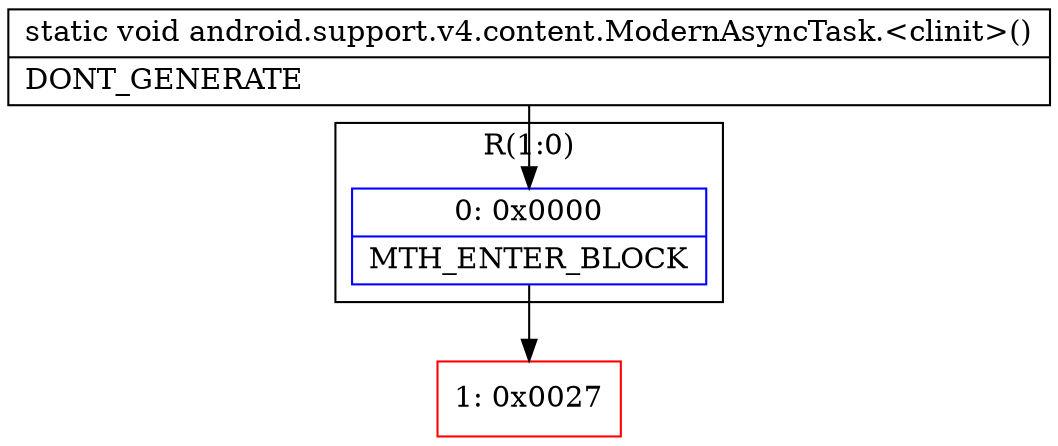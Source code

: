 digraph "CFG forandroid.support.v4.content.ModernAsyncTask.\<clinit\>()V" {
subgraph cluster_Region_2115157234 {
label = "R(1:0)";
node [shape=record,color=blue];
Node_0 [shape=record,label="{0\:\ 0x0000|MTH_ENTER_BLOCK\l}"];
}
Node_1 [shape=record,color=red,label="{1\:\ 0x0027}"];
MethodNode[shape=record,label="{static void android.support.v4.content.ModernAsyncTask.\<clinit\>()  | DONT_GENERATE\l}"];
MethodNode -> Node_0;
Node_0 -> Node_1;
}

